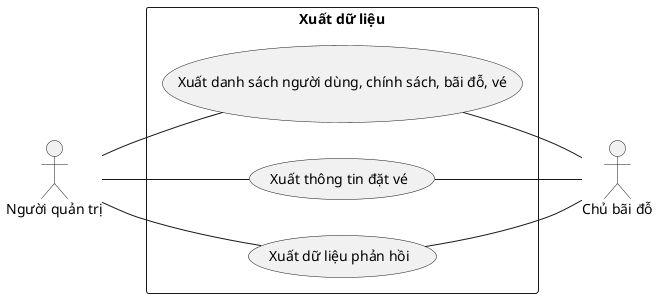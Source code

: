@startuml export_data

left to right direction
skinparam packageStyle rect

actor "Người quản trị" as Admin
actor "Chủ bãi đỗ" as ParkingOwner

rectangle "Xuất dữ liệu" as ExportData {
  'Admin'
    Admin -- (Xuất danh sách người dùng, chính sách, bãi đỗ, vé)
    Admin -- (Xuất thông tin đặt vé)
    Admin -- (Xuất dữ liệu phản hồi)
  'ParkingOwner'
    (Xuất danh sách người dùng, chính sách, bãi đỗ, vé) -- ParkingOwner
    (Xuất thông tin đặt vé) -- ParkingOwner
    (Xuất dữ liệu phản hồi) -- ParkingOwner
}

@enduml
